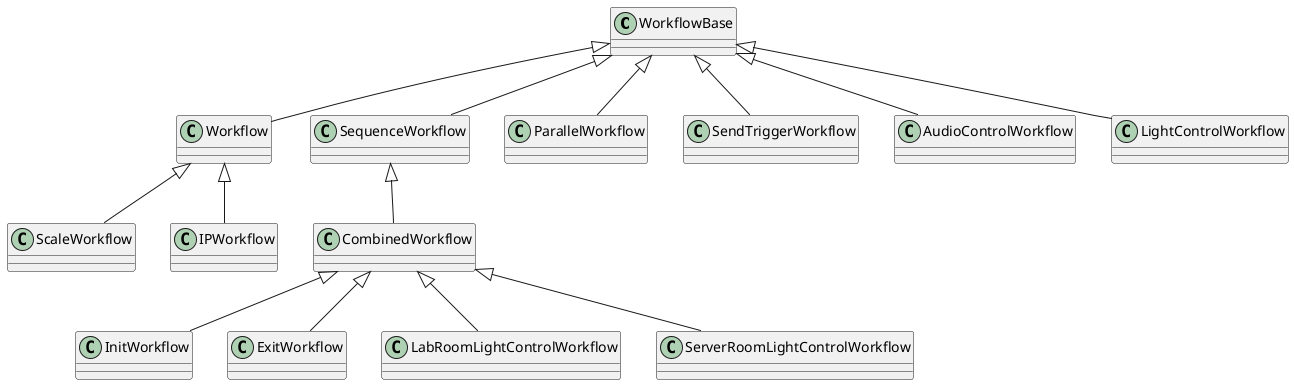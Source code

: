 @startuml workflow_engine_model_special_workflows

class WorkflowBase {
}

class Workflow {
}

class SequenceWorkflow {
}

class ParallelWorkflow {
}

class CombinedWorkflow {
}

class SendTriggerWorkflow {
}

class ScaleWorkflow {
}

class IPWorkflow {
}

class InitWorkflow {
}

class ExitWorkflow {
}

class AudioControlWorkflow {
}

class LightControlWorkflow {
}

class LabRoomLightControlWorkflow {
}

class ServerRoomLightControlWorkflow {
}

WorkflowBase <|-- Workflow
WorkflowBase <|-- SequenceWorkflow
WorkflowBase <|-- ParallelWorkflow

SequenceWorkflow <|-- CombinedWorkflow

WorkflowBase <|-- SendTriggerWorkflow
WorkflowBase <|-- AudioControlWorkflow
WorkflowBase <|-- LightControlWorkflow

Workflow <|-- ScaleWorkflow
Workflow <|-- IPWorkflow

CombinedWorkflow <|-- InitWorkflow
CombinedWorkflow <|-- ExitWorkflow
CombinedWorkflow <|-- LabRoomLightControlWorkflow
CombinedWorkflow <|-- ServerRoomLightControlWorkflow

@enduml